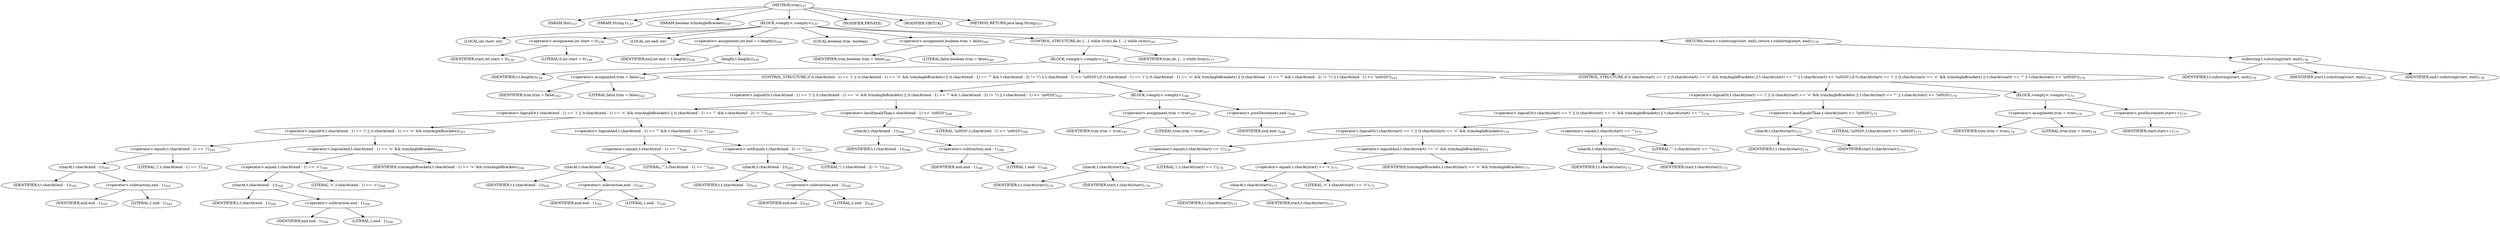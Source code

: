 digraph "trim" {  
"276" [label = <(METHOD,trim)<SUB>157</SUB>> ]
"277" [label = <(PARAM,this)<SUB>157</SUB>> ]
"278" [label = <(PARAM,String t)<SUB>157</SUB>> ]
"279" [label = <(PARAM,boolean trimAngleBrackets)<SUB>157</SUB>> ]
"280" [label = <(BLOCK,&lt;empty&gt;,&lt;empty&gt;)<SUB>157</SUB>> ]
"281" [label = <(LOCAL,int start: int)> ]
"282" [label = <(&lt;operator&gt;.assignment,int start = 0)<SUB>158</SUB>> ]
"283" [label = <(IDENTIFIER,start,int start = 0)<SUB>158</SUB>> ]
"284" [label = <(LITERAL,0,int start = 0)<SUB>158</SUB>> ]
"285" [label = <(LOCAL,int end: int)> ]
"286" [label = <(&lt;operator&gt;.assignment,int end = t.length())<SUB>159</SUB>> ]
"287" [label = <(IDENTIFIER,end,int end = t.length())<SUB>159</SUB>> ]
"288" [label = <(length,t.length())<SUB>159</SUB>> ]
"289" [label = <(IDENTIFIER,t,t.length())<SUB>159</SUB>> ]
"290" [label = <(LOCAL,boolean trim: boolean)> ]
"291" [label = <(&lt;operator&gt;.assignment,boolean trim = false)<SUB>160</SUB>> ]
"292" [label = <(IDENTIFIER,trim,boolean trim = false)<SUB>160</SUB>> ]
"293" [label = <(LITERAL,false,boolean trim = false)<SUB>160</SUB>> ]
"294" [label = <(CONTROL_STRUCTURE,do {...} while (trim),do {...} while (trim))<SUB>161</SUB>> ]
"295" [label = <(BLOCK,&lt;empty&gt;,&lt;empty&gt;)<SUB>161</SUB>> ]
"296" [label = <(&lt;operator&gt;.assignment,trim = false)<SUB>162</SUB>> ]
"297" [label = <(IDENTIFIER,trim,trim = false)<SUB>162</SUB>> ]
"298" [label = <(LITERAL,false,trim = false)<SUB>162</SUB>> ]
"299" [label = <(CONTROL_STRUCTURE,if (t.charAt(end - 1) == ')' || (t.charAt(end - 1) == '&gt;' &amp;&amp; trimAngleBrackets) || (t.charAt(end - 1) == '&quot;' &amp;&amp; t.charAt(end - 2) != '\\') || t.charAt(end - 1) &lt;= '\u0020'),if (t.charAt(end - 1) == ')' || (t.charAt(end - 1) == '&gt;' &amp;&amp; trimAngleBrackets) || (t.charAt(end - 1) == '&quot;' &amp;&amp; t.charAt(end - 2) != '\\') || t.charAt(end - 1) &lt;= '\u0020'))<SUB>163</SUB>> ]
"300" [label = <(&lt;operator&gt;.logicalOr,t.charAt(end - 1) == ')' || (t.charAt(end - 1) == '&gt;' &amp;&amp; trimAngleBrackets) || (t.charAt(end - 1) == '&quot;' &amp;&amp; t.charAt(end - 2) != '\\') || t.charAt(end - 1) &lt;= '\u0020')<SUB>163</SUB>> ]
"301" [label = <(&lt;operator&gt;.logicalOr,t.charAt(end - 1) == ')' || (t.charAt(end - 1) == '&gt;' &amp;&amp; trimAngleBrackets) || (t.charAt(end - 1) == '&quot;' &amp;&amp; t.charAt(end - 2) != '\\'))<SUB>163</SUB>> ]
"302" [label = <(&lt;operator&gt;.logicalOr,t.charAt(end - 1) == ')' || (t.charAt(end - 1) == '&gt;' &amp;&amp; trimAngleBrackets))<SUB>163</SUB>> ]
"303" [label = <(&lt;operator&gt;.equals,t.charAt(end - 1) == ')')<SUB>163</SUB>> ]
"304" [label = <(charAt,t.charAt(end - 1))<SUB>163</SUB>> ]
"305" [label = <(IDENTIFIER,t,t.charAt(end - 1))<SUB>163</SUB>> ]
"306" [label = <(&lt;operator&gt;.subtraction,end - 1)<SUB>163</SUB>> ]
"307" [label = <(IDENTIFIER,end,end - 1)<SUB>163</SUB>> ]
"308" [label = <(LITERAL,1,end - 1)<SUB>163</SUB>> ]
"309" [label = <(LITERAL,')',t.charAt(end - 1) == ')')<SUB>163</SUB>> ]
"310" [label = <(&lt;operator&gt;.logicalAnd,t.charAt(end - 1) == '&gt;' &amp;&amp; trimAngleBrackets)<SUB>164</SUB>> ]
"311" [label = <(&lt;operator&gt;.equals,t.charAt(end - 1) == '&gt;')<SUB>164</SUB>> ]
"312" [label = <(charAt,t.charAt(end - 1))<SUB>164</SUB>> ]
"313" [label = <(IDENTIFIER,t,t.charAt(end - 1))<SUB>164</SUB>> ]
"314" [label = <(&lt;operator&gt;.subtraction,end - 1)<SUB>164</SUB>> ]
"315" [label = <(IDENTIFIER,end,end - 1)<SUB>164</SUB>> ]
"316" [label = <(LITERAL,1,end - 1)<SUB>164</SUB>> ]
"317" [label = <(LITERAL,'&gt;',t.charAt(end - 1) == '&gt;')<SUB>164</SUB>> ]
"318" [label = <(IDENTIFIER,trimAngleBrackets,t.charAt(end - 1) == '&gt;' &amp;&amp; trimAngleBrackets)<SUB>164</SUB>> ]
"319" [label = <(&lt;operator&gt;.logicalAnd,t.charAt(end - 1) == '&quot;' &amp;&amp; t.charAt(end - 2) != '\\')<SUB>165</SUB>> ]
"320" [label = <(&lt;operator&gt;.equals,t.charAt(end - 1) == '&quot;')<SUB>165</SUB>> ]
"321" [label = <(charAt,t.charAt(end - 1))<SUB>165</SUB>> ]
"322" [label = <(IDENTIFIER,t,t.charAt(end - 1))<SUB>165</SUB>> ]
"323" [label = <(&lt;operator&gt;.subtraction,end - 1)<SUB>165</SUB>> ]
"324" [label = <(IDENTIFIER,end,end - 1)<SUB>165</SUB>> ]
"325" [label = <(LITERAL,1,end - 1)<SUB>165</SUB>> ]
"326" [label = <(LITERAL,'&quot;',t.charAt(end - 1) == '&quot;')<SUB>165</SUB>> ]
"327" [label = <(&lt;operator&gt;.notEquals,t.charAt(end - 2) != '\\')<SUB>165</SUB>> ]
"328" [label = <(charAt,t.charAt(end - 2))<SUB>165</SUB>> ]
"329" [label = <(IDENTIFIER,t,t.charAt(end - 2))<SUB>165</SUB>> ]
"330" [label = <(&lt;operator&gt;.subtraction,end - 2)<SUB>165</SUB>> ]
"331" [label = <(IDENTIFIER,end,end - 2)<SUB>165</SUB>> ]
"332" [label = <(LITERAL,2,end - 2)<SUB>165</SUB>> ]
"333" [label = <(LITERAL,'\\',t.charAt(end - 2) != '\\')<SUB>165</SUB>> ]
"334" [label = <(&lt;operator&gt;.lessEqualsThan,t.charAt(end - 1) &lt;= '\u0020')<SUB>166</SUB>> ]
"335" [label = <(charAt,t.charAt(end - 1))<SUB>166</SUB>> ]
"336" [label = <(IDENTIFIER,t,t.charAt(end - 1))<SUB>166</SUB>> ]
"337" [label = <(&lt;operator&gt;.subtraction,end - 1)<SUB>166</SUB>> ]
"338" [label = <(IDENTIFIER,end,end - 1)<SUB>166</SUB>> ]
"339" [label = <(LITERAL,1,end - 1)<SUB>166</SUB>> ]
"340" [label = <(LITERAL,'\u0020',t.charAt(end - 1) &lt;= '\u0020')<SUB>166</SUB>> ]
"341" [label = <(BLOCK,&lt;empty&gt;,&lt;empty&gt;)<SUB>166</SUB>> ]
"342" [label = <(&lt;operator&gt;.assignment,trim = true)<SUB>167</SUB>> ]
"343" [label = <(IDENTIFIER,trim,trim = true)<SUB>167</SUB>> ]
"344" [label = <(LITERAL,true,trim = true)<SUB>167</SUB>> ]
"345" [label = <(&lt;operator&gt;.postDecrement,end--)<SUB>168</SUB>> ]
"346" [label = <(IDENTIFIER,end,end--)<SUB>168</SUB>> ]
"347" [label = <(CONTROL_STRUCTURE,if (t.charAt(start) == '(' || (t.charAt(start) == '&lt;' &amp;&amp; trimAngleBrackets) || t.charAt(start) == '&quot;' || t.charAt(start) &lt;= '\u0020'),if (t.charAt(start) == '(' || (t.charAt(start) == '&lt;' &amp;&amp; trimAngleBrackets) || t.charAt(start) == '&quot;' || t.charAt(start) &lt;= '\u0020'))<SUB>170</SUB>> ]
"348" [label = <(&lt;operator&gt;.logicalOr,t.charAt(start) == '(' || (t.charAt(start) == '&lt;' &amp;&amp; trimAngleBrackets) || t.charAt(start) == '&quot;' || t.charAt(start) &lt;= '\u0020')<SUB>170</SUB>> ]
"349" [label = <(&lt;operator&gt;.logicalOr,t.charAt(start) == '(' || (t.charAt(start) == '&lt;' &amp;&amp; trimAngleBrackets) || t.charAt(start) == '&quot;')<SUB>170</SUB>> ]
"350" [label = <(&lt;operator&gt;.logicalOr,t.charAt(start) == '(' || (t.charAt(start) == '&lt;' &amp;&amp; trimAngleBrackets))<SUB>170</SUB>> ]
"351" [label = <(&lt;operator&gt;.equals,t.charAt(start) == '(')<SUB>170</SUB>> ]
"352" [label = <(charAt,t.charAt(start))<SUB>170</SUB>> ]
"353" [label = <(IDENTIFIER,t,t.charAt(start))<SUB>170</SUB>> ]
"354" [label = <(IDENTIFIER,start,t.charAt(start))<SUB>170</SUB>> ]
"355" [label = <(LITERAL,'(',t.charAt(start) == '(')<SUB>170</SUB>> ]
"356" [label = <(&lt;operator&gt;.logicalAnd,t.charAt(start) == '&lt;' &amp;&amp; trimAngleBrackets)<SUB>171</SUB>> ]
"357" [label = <(&lt;operator&gt;.equals,t.charAt(start) == '&lt;')<SUB>171</SUB>> ]
"358" [label = <(charAt,t.charAt(start))<SUB>171</SUB>> ]
"359" [label = <(IDENTIFIER,t,t.charAt(start))<SUB>171</SUB>> ]
"360" [label = <(IDENTIFIER,start,t.charAt(start))<SUB>171</SUB>> ]
"361" [label = <(LITERAL,'&lt;',t.charAt(start) == '&lt;')<SUB>171</SUB>> ]
"362" [label = <(IDENTIFIER,trimAngleBrackets,t.charAt(start) == '&lt;' &amp;&amp; trimAngleBrackets)<SUB>171</SUB>> ]
"363" [label = <(&lt;operator&gt;.equals,t.charAt(start) == '&quot;')<SUB>172</SUB>> ]
"364" [label = <(charAt,t.charAt(start))<SUB>172</SUB>> ]
"365" [label = <(IDENTIFIER,t,t.charAt(start))<SUB>172</SUB>> ]
"366" [label = <(IDENTIFIER,start,t.charAt(start))<SUB>172</SUB>> ]
"367" [label = <(LITERAL,'&quot;',t.charAt(start) == '&quot;')<SUB>172</SUB>> ]
"368" [label = <(&lt;operator&gt;.lessEqualsThan,t.charAt(start) &lt;= '\u0020')<SUB>173</SUB>> ]
"369" [label = <(charAt,t.charAt(start))<SUB>173</SUB>> ]
"370" [label = <(IDENTIFIER,t,t.charAt(start))<SUB>173</SUB>> ]
"371" [label = <(IDENTIFIER,start,t.charAt(start))<SUB>173</SUB>> ]
"372" [label = <(LITERAL,'\u0020',t.charAt(start) &lt;= '\u0020')<SUB>173</SUB>> ]
"373" [label = <(BLOCK,&lt;empty&gt;,&lt;empty&gt;)<SUB>173</SUB>> ]
"374" [label = <(&lt;operator&gt;.assignment,trim = true)<SUB>174</SUB>> ]
"375" [label = <(IDENTIFIER,trim,trim = true)<SUB>174</SUB>> ]
"376" [label = <(LITERAL,true,trim = true)<SUB>174</SUB>> ]
"377" [label = <(&lt;operator&gt;.postIncrement,start++)<SUB>175</SUB>> ]
"378" [label = <(IDENTIFIER,start,start++)<SUB>175</SUB>> ]
"379" [label = <(IDENTIFIER,trim,do {...} while (trim))<SUB>177</SUB>> ]
"380" [label = <(RETURN,return t.substring(start, end);,return t.substring(start, end);)<SUB>178</SUB>> ]
"381" [label = <(substring,t.substring(start, end))<SUB>178</SUB>> ]
"382" [label = <(IDENTIFIER,t,t.substring(start, end))<SUB>178</SUB>> ]
"383" [label = <(IDENTIFIER,start,t.substring(start, end))<SUB>178</SUB>> ]
"384" [label = <(IDENTIFIER,end,t.substring(start, end))<SUB>178</SUB>> ]
"385" [label = <(MODIFIER,PRIVATE)> ]
"386" [label = <(MODIFIER,VIRTUAL)> ]
"387" [label = <(METHOD_RETURN,java.lang.String)<SUB>157</SUB>> ]
  "276" -> "277" 
  "276" -> "278" 
  "276" -> "279" 
  "276" -> "280" 
  "276" -> "385" 
  "276" -> "386" 
  "276" -> "387" 
  "280" -> "281" 
  "280" -> "282" 
  "280" -> "285" 
  "280" -> "286" 
  "280" -> "290" 
  "280" -> "291" 
  "280" -> "294" 
  "280" -> "380" 
  "282" -> "283" 
  "282" -> "284" 
  "286" -> "287" 
  "286" -> "288" 
  "288" -> "289" 
  "291" -> "292" 
  "291" -> "293" 
  "294" -> "295" 
  "294" -> "379" 
  "295" -> "296" 
  "295" -> "299" 
  "295" -> "347" 
  "296" -> "297" 
  "296" -> "298" 
  "299" -> "300" 
  "299" -> "341" 
  "300" -> "301" 
  "300" -> "334" 
  "301" -> "302" 
  "301" -> "319" 
  "302" -> "303" 
  "302" -> "310" 
  "303" -> "304" 
  "303" -> "309" 
  "304" -> "305" 
  "304" -> "306" 
  "306" -> "307" 
  "306" -> "308" 
  "310" -> "311" 
  "310" -> "318" 
  "311" -> "312" 
  "311" -> "317" 
  "312" -> "313" 
  "312" -> "314" 
  "314" -> "315" 
  "314" -> "316" 
  "319" -> "320" 
  "319" -> "327" 
  "320" -> "321" 
  "320" -> "326" 
  "321" -> "322" 
  "321" -> "323" 
  "323" -> "324" 
  "323" -> "325" 
  "327" -> "328" 
  "327" -> "333" 
  "328" -> "329" 
  "328" -> "330" 
  "330" -> "331" 
  "330" -> "332" 
  "334" -> "335" 
  "334" -> "340" 
  "335" -> "336" 
  "335" -> "337" 
  "337" -> "338" 
  "337" -> "339" 
  "341" -> "342" 
  "341" -> "345" 
  "342" -> "343" 
  "342" -> "344" 
  "345" -> "346" 
  "347" -> "348" 
  "347" -> "373" 
  "348" -> "349" 
  "348" -> "368" 
  "349" -> "350" 
  "349" -> "363" 
  "350" -> "351" 
  "350" -> "356" 
  "351" -> "352" 
  "351" -> "355" 
  "352" -> "353" 
  "352" -> "354" 
  "356" -> "357" 
  "356" -> "362" 
  "357" -> "358" 
  "357" -> "361" 
  "358" -> "359" 
  "358" -> "360" 
  "363" -> "364" 
  "363" -> "367" 
  "364" -> "365" 
  "364" -> "366" 
  "368" -> "369" 
  "368" -> "372" 
  "369" -> "370" 
  "369" -> "371" 
  "373" -> "374" 
  "373" -> "377" 
  "374" -> "375" 
  "374" -> "376" 
  "377" -> "378" 
  "380" -> "381" 
  "381" -> "382" 
  "381" -> "383" 
  "381" -> "384" 
}
